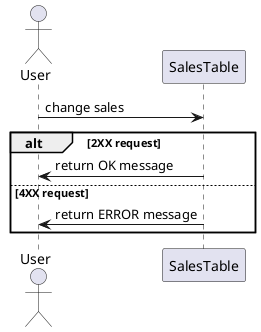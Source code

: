 @startuml changeSales

actor User

User -> SalesTable : change sales

alt 2XX request
    SalesTable -> User : return OK message
else 4XX request
    SalesTable -> User : return ERROR message
end

@enduml